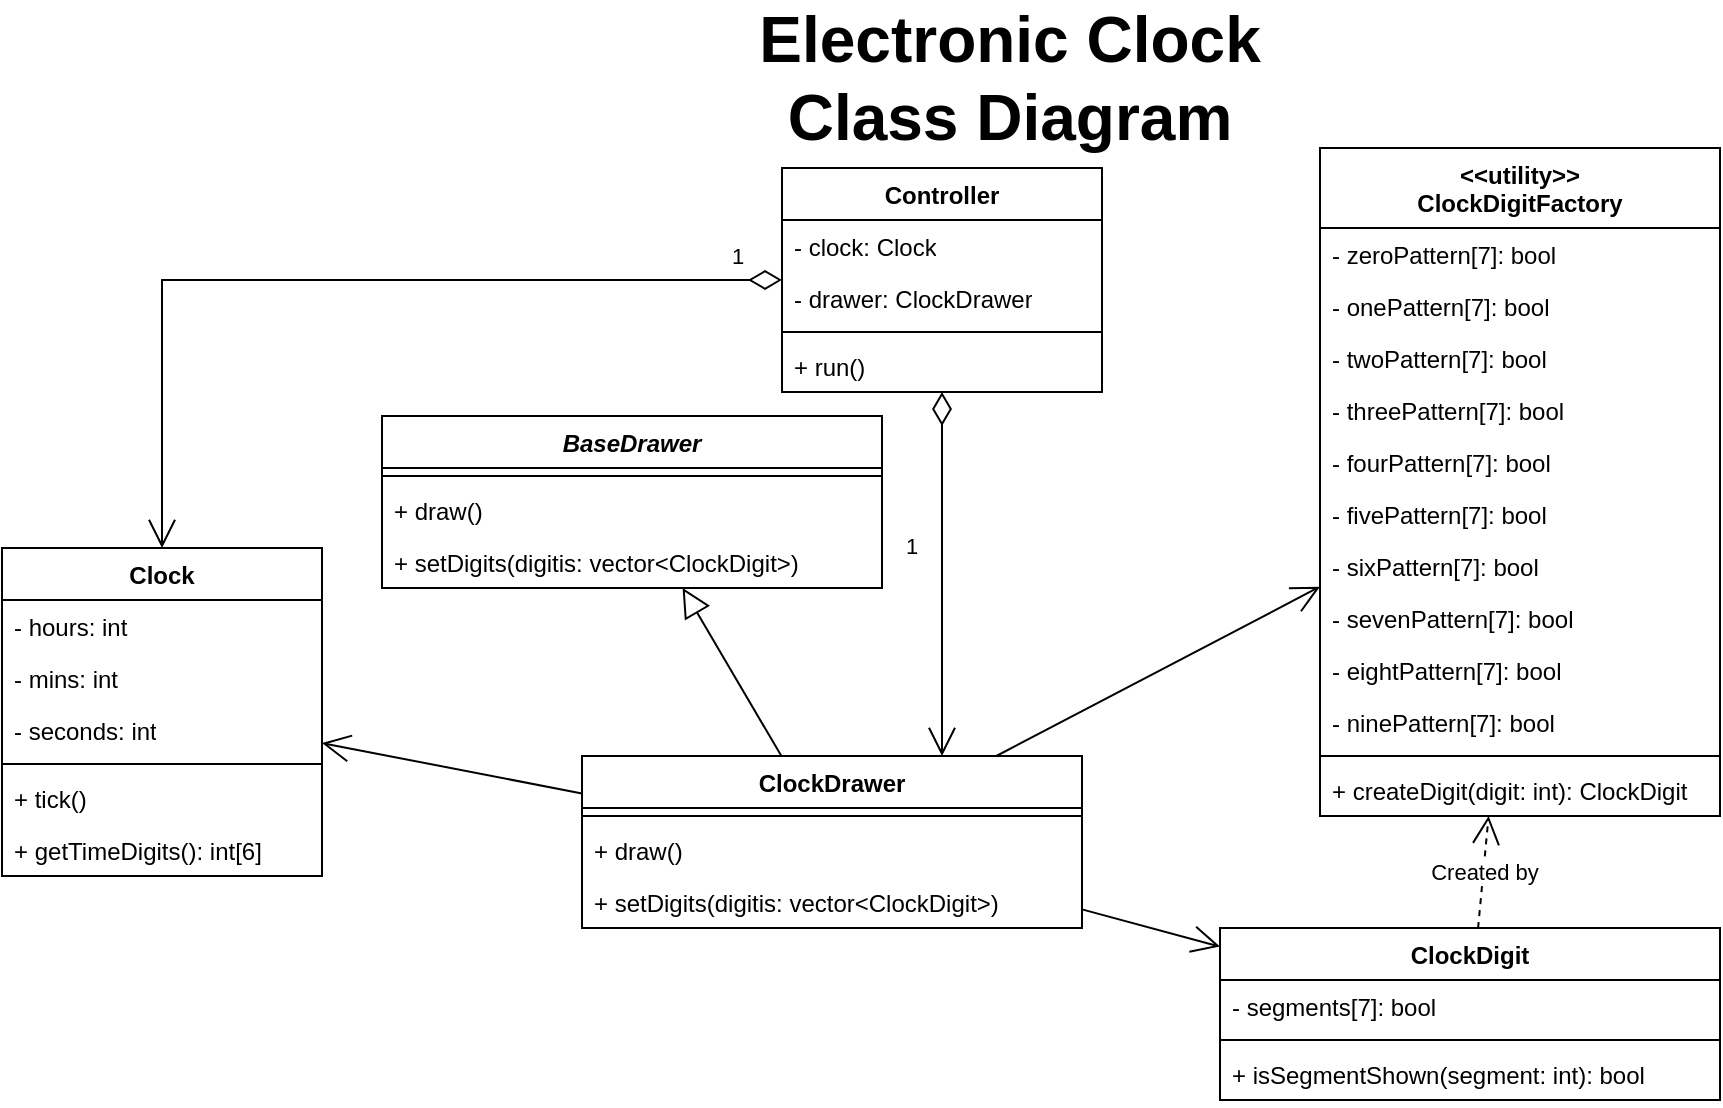 <mxfile version="21.3.5" type="device">
  <diagram name="Страница 1" id="pEO_j2EQ6qFxEmSEYGHo">
    <mxGraphModel dx="1877" dy="549" grid="1" gridSize="10" guides="1" tooltips="1" connect="1" arrows="1" fold="1" page="1" pageScale="1" pageWidth="827" pageHeight="1169" math="0" shadow="0">
      <root>
        <mxCell id="0" />
        <mxCell id="1" parent="0" />
        <mxCell id="ffGDr8bCtfVIgtPdBpXR-5" value="Electronic Clock Class Diagram" style="text;html=1;strokeColor=none;fillColor=none;align=center;verticalAlign=middle;whiteSpace=wrap;rounded=0;fontSize=32;fontStyle=1" parent="1" vertex="1">
          <mxGeometry x="259" y="10" width="310" height="70" as="geometry" />
        </mxCell>
        <mxCell id="ffGDr8bCtfVIgtPdBpXR-12" value="Clock" style="swimlane;fontStyle=1;align=center;verticalAlign=top;childLayout=stackLayout;horizontal=1;startSize=26;horizontalStack=0;resizeParent=1;resizeParentMax=0;resizeLast=0;collapsible=1;marginBottom=0;whiteSpace=wrap;html=1;" parent="1" vertex="1">
          <mxGeometry x="-90" y="280" width="160" height="164" as="geometry" />
        </mxCell>
        <mxCell id="w8gC6Pgou5bO-tuiGKOU-5" value="- hours: int" style="text;strokeColor=none;fillColor=none;align=left;verticalAlign=top;spacingLeft=4;spacingRight=4;overflow=hidden;rotatable=0;points=[[0,0.5],[1,0.5]];portConstraint=eastwest;whiteSpace=wrap;html=1;" parent="ffGDr8bCtfVIgtPdBpXR-12" vertex="1">
          <mxGeometry y="26" width="160" height="26" as="geometry" />
        </mxCell>
        <mxCell id="ffGDr8bCtfVIgtPdBpXR-13" value="- mins: int" style="text;strokeColor=none;fillColor=none;align=left;verticalAlign=top;spacingLeft=4;spacingRight=4;overflow=hidden;rotatable=0;points=[[0,0.5],[1,0.5]];portConstraint=eastwest;whiteSpace=wrap;html=1;" parent="ffGDr8bCtfVIgtPdBpXR-12" vertex="1">
          <mxGeometry y="52" width="160" height="26" as="geometry" />
        </mxCell>
        <mxCell id="w8gC6Pgou5bO-tuiGKOU-6" value="- seconds: int" style="text;strokeColor=none;fillColor=none;align=left;verticalAlign=top;spacingLeft=4;spacingRight=4;overflow=hidden;rotatable=0;points=[[0,0.5],[1,0.5]];portConstraint=eastwest;whiteSpace=wrap;html=1;" parent="ffGDr8bCtfVIgtPdBpXR-12" vertex="1">
          <mxGeometry y="78" width="160" height="26" as="geometry" />
        </mxCell>
        <mxCell id="ffGDr8bCtfVIgtPdBpXR-14" value="" style="line;strokeWidth=1;fillColor=none;align=left;verticalAlign=middle;spacingTop=-1;spacingLeft=3;spacingRight=3;rotatable=0;labelPosition=right;points=[];portConstraint=eastwest;strokeColor=inherit;" parent="ffGDr8bCtfVIgtPdBpXR-12" vertex="1">
          <mxGeometry y="104" width="160" height="8" as="geometry" />
        </mxCell>
        <mxCell id="LWtCfERro_clsTXi9q6C-1" value="+ tick()" style="text;strokeColor=none;fillColor=none;align=left;verticalAlign=top;spacingLeft=4;spacingRight=4;overflow=hidden;rotatable=0;points=[[0,0.5],[1,0.5]];portConstraint=eastwest;whiteSpace=wrap;html=1;" parent="ffGDr8bCtfVIgtPdBpXR-12" vertex="1">
          <mxGeometry y="112" width="160" height="26" as="geometry" />
        </mxCell>
        <mxCell id="ffGDr8bCtfVIgtPdBpXR-15" value="+ getTimeDigits(): int[6]" style="text;strokeColor=none;fillColor=none;align=left;verticalAlign=top;spacingLeft=4;spacingRight=4;overflow=hidden;rotatable=0;points=[[0,0.5],[1,0.5]];portConstraint=eastwest;whiteSpace=wrap;html=1;" parent="ffGDr8bCtfVIgtPdBpXR-12" vertex="1">
          <mxGeometry y="138" width="160" height="26" as="geometry" />
        </mxCell>
        <mxCell id="LWtCfERro_clsTXi9q6C-3" value="" style="endArrow=open;endFill=1;endSize=12;html=1;rounded=0;" parent="1" source="LWtCfERro_clsTXi9q6C-7" target="ffGDr8bCtfVIgtPdBpXR-12" edge="1">
          <mxGeometry width="160" relative="1" as="geometry">
            <mxPoint x="408.4" y="309.6" as="sourcePoint" />
            <mxPoint x="430" y="470" as="targetPoint" />
          </mxGeometry>
        </mxCell>
        <mxCell id="LWtCfERro_clsTXi9q6C-7" value="ClockDrawer" style="swimlane;fontStyle=1;align=center;verticalAlign=top;childLayout=stackLayout;horizontal=1;startSize=26;horizontalStack=0;resizeParent=1;resizeParentMax=0;resizeLast=0;collapsible=1;marginBottom=0;whiteSpace=wrap;html=1;" parent="1" vertex="1">
          <mxGeometry x="200" y="384" width="250" height="86" as="geometry" />
        </mxCell>
        <mxCell id="LWtCfERro_clsTXi9q6C-9" value="" style="line;strokeWidth=1;fillColor=none;align=left;verticalAlign=middle;spacingTop=-1;spacingLeft=3;spacingRight=3;rotatable=0;labelPosition=right;points=[];portConstraint=eastwest;strokeColor=inherit;" parent="LWtCfERro_clsTXi9q6C-7" vertex="1">
          <mxGeometry y="26" width="250" height="8" as="geometry" />
        </mxCell>
        <mxCell id="LWtCfERro_clsTXi9q6C-10" value="+ draw()" style="text;strokeColor=none;fillColor=none;align=left;verticalAlign=top;spacingLeft=4;spacingRight=4;overflow=hidden;rotatable=0;points=[[0,0.5],[1,0.5]];portConstraint=eastwest;whiteSpace=wrap;html=1;" parent="LWtCfERro_clsTXi9q6C-7" vertex="1">
          <mxGeometry y="34" width="250" height="26" as="geometry" />
        </mxCell>
        <mxCell id="zUOMEFNpAB9mm9twxYRh-3" value="+ setDigits(digitis: vector&amp;lt;ClockDigit&amp;gt;)" style="text;strokeColor=none;fillColor=none;align=left;verticalAlign=top;spacingLeft=4;spacingRight=4;overflow=hidden;rotatable=0;points=[[0,0.5],[1,0.5]];portConstraint=eastwest;whiteSpace=wrap;html=1;" vertex="1" parent="LWtCfERro_clsTXi9q6C-7">
          <mxGeometry y="60" width="250" height="26" as="geometry" />
        </mxCell>
        <mxCell id="LWtCfERro_clsTXi9q6C-23" value="ClockDigit" style="swimlane;fontStyle=1;align=center;verticalAlign=top;childLayout=stackLayout;horizontal=1;startSize=26;horizontalStack=0;resizeParent=1;resizeParentMax=0;resizeLast=0;collapsible=1;marginBottom=0;whiteSpace=wrap;html=1;" parent="1" vertex="1">
          <mxGeometry x="519" y="470" width="250" height="86" as="geometry" />
        </mxCell>
        <mxCell id="LWtCfERro_clsTXi9q6C-24" value="- segments[7]: bool" style="text;strokeColor=none;fillColor=none;align=left;verticalAlign=top;spacingLeft=4;spacingRight=4;overflow=hidden;rotatable=0;points=[[0,0.5],[1,0.5]];portConstraint=eastwest;whiteSpace=wrap;html=1;" parent="LWtCfERro_clsTXi9q6C-23" vertex="1">
          <mxGeometry y="26" width="250" height="26" as="geometry" />
        </mxCell>
        <mxCell id="LWtCfERro_clsTXi9q6C-50" value="" style="line;strokeWidth=1;fillColor=none;align=left;verticalAlign=middle;spacingTop=-1;spacingLeft=3;spacingRight=3;rotatable=0;labelPosition=right;points=[];portConstraint=eastwest;strokeColor=inherit;" parent="LWtCfERro_clsTXi9q6C-23" vertex="1">
          <mxGeometry y="52" width="250" height="8" as="geometry" />
        </mxCell>
        <mxCell id="LWtCfERro_clsTXi9q6C-42" value="+ isSegmentShown(segment: int): bool" style="text;strokeColor=none;fillColor=none;align=left;verticalAlign=top;spacingLeft=4;spacingRight=4;overflow=hidden;rotatable=0;points=[[0,0.5],[1,0.5]];portConstraint=eastwest;whiteSpace=wrap;html=1;" parent="LWtCfERro_clsTXi9q6C-23" vertex="1">
          <mxGeometry y="60" width="250" height="26" as="geometry" />
        </mxCell>
        <mxCell id="LWtCfERro_clsTXi9q6C-30" value="&amp;lt;&amp;lt;utility&amp;gt;&amp;gt;&lt;br&gt;ClockDigitFactory" style="swimlane;fontStyle=1;align=center;verticalAlign=top;childLayout=stackLayout;horizontal=1;startSize=40;horizontalStack=0;resizeParent=1;resizeParentMax=0;resizeLast=0;collapsible=1;marginBottom=0;whiteSpace=wrap;html=1;" parent="1" vertex="1">
          <mxGeometry x="569" y="80" width="200" height="334" as="geometry" />
        </mxCell>
        <mxCell id="LWtCfERro_clsTXi9q6C-31" value="- zeroPattern[7]: bool" style="text;strokeColor=none;fillColor=none;align=left;verticalAlign=top;spacingLeft=4;spacingRight=4;overflow=hidden;rotatable=0;points=[[0,0.5],[1,0.5]];portConstraint=eastwest;whiteSpace=wrap;html=1;" parent="LWtCfERro_clsTXi9q6C-30" vertex="1">
          <mxGeometry y="40" width="200" height="26" as="geometry" />
        </mxCell>
        <mxCell id="LWtCfERro_clsTXi9q6C-51" value="- onePattern[7]: bool" style="text;strokeColor=none;fillColor=none;align=left;verticalAlign=top;spacingLeft=4;spacingRight=4;overflow=hidden;rotatable=0;points=[[0,0.5],[1,0.5]];portConstraint=eastwest;whiteSpace=wrap;html=1;" parent="LWtCfERro_clsTXi9q6C-30" vertex="1">
          <mxGeometry y="66" width="200" height="26" as="geometry" />
        </mxCell>
        <mxCell id="LWtCfERro_clsTXi9q6C-52" value="- twoPattern[7]: bool" style="text;strokeColor=none;fillColor=none;align=left;verticalAlign=top;spacingLeft=4;spacingRight=4;overflow=hidden;rotatable=0;points=[[0,0.5],[1,0.5]];portConstraint=eastwest;whiteSpace=wrap;html=1;" parent="LWtCfERro_clsTXi9q6C-30" vertex="1">
          <mxGeometry y="92" width="200" height="26" as="geometry" />
        </mxCell>
        <mxCell id="LWtCfERro_clsTXi9q6C-53" value="- threePattern[7]: bool" style="text;strokeColor=none;fillColor=none;align=left;verticalAlign=top;spacingLeft=4;spacingRight=4;overflow=hidden;rotatable=0;points=[[0,0.5],[1,0.5]];portConstraint=eastwest;whiteSpace=wrap;html=1;" parent="LWtCfERro_clsTXi9q6C-30" vertex="1">
          <mxGeometry y="118" width="200" height="26" as="geometry" />
        </mxCell>
        <mxCell id="LWtCfERro_clsTXi9q6C-54" value="- fourPattern[7]: bool" style="text;strokeColor=none;fillColor=none;align=left;verticalAlign=top;spacingLeft=4;spacingRight=4;overflow=hidden;rotatable=0;points=[[0,0.5],[1,0.5]];portConstraint=eastwest;whiteSpace=wrap;html=1;" parent="LWtCfERro_clsTXi9q6C-30" vertex="1">
          <mxGeometry y="144" width="200" height="26" as="geometry" />
        </mxCell>
        <mxCell id="LWtCfERro_clsTXi9q6C-55" value="- fivePattern[7]: bool" style="text;strokeColor=none;fillColor=none;align=left;verticalAlign=top;spacingLeft=4;spacingRight=4;overflow=hidden;rotatable=0;points=[[0,0.5],[1,0.5]];portConstraint=eastwest;whiteSpace=wrap;html=1;" parent="LWtCfERro_clsTXi9q6C-30" vertex="1">
          <mxGeometry y="170" width="200" height="26" as="geometry" />
        </mxCell>
        <mxCell id="LWtCfERro_clsTXi9q6C-56" value="- sixPattern[7]: bool" style="text;strokeColor=none;fillColor=none;align=left;verticalAlign=top;spacingLeft=4;spacingRight=4;overflow=hidden;rotatable=0;points=[[0,0.5],[1,0.5]];portConstraint=eastwest;whiteSpace=wrap;html=1;" parent="LWtCfERro_clsTXi9q6C-30" vertex="1">
          <mxGeometry y="196" width="200" height="26" as="geometry" />
        </mxCell>
        <mxCell id="LWtCfERro_clsTXi9q6C-58" value="- sevenPattern[7]: bool" style="text;strokeColor=none;fillColor=none;align=left;verticalAlign=top;spacingLeft=4;spacingRight=4;overflow=hidden;rotatable=0;points=[[0,0.5],[1,0.5]];portConstraint=eastwest;whiteSpace=wrap;html=1;" parent="LWtCfERro_clsTXi9q6C-30" vertex="1">
          <mxGeometry y="222" width="200" height="26" as="geometry" />
        </mxCell>
        <mxCell id="LWtCfERro_clsTXi9q6C-59" value="- eightPattern[7]: bool" style="text;strokeColor=none;fillColor=none;align=left;verticalAlign=top;spacingLeft=4;spacingRight=4;overflow=hidden;rotatable=0;points=[[0,0.5],[1,0.5]];portConstraint=eastwest;whiteSpace=wrap;html=1;" parent="LWtCfERro_clsTXi9q6C-30" vertex="1">
          <mxGeometry y="248" width="200" height="26" as="geometry" />
        </mxCell>
        <mxCell id="LWtCfERro_clsTXi9q6C-60" value="- ninePattern[7]: bool" style="text;strokeColor=none;fillColor=none;align=left;verticalAlign=top;spacingLeft=4;spacingRight=4;overflow=hidden;rotatable=0;points=[[0,0.5],[1,0.5]];portConstraint=eastwest;whiteSpace=wrap;html=1;" parent="LWtCfERro_clsTXi9q6C-30" vertex="1">
          <mxGeometry y="274" width="200" height="26" as="geometry" />
        </mxCell>
        <mxCell id="LWtCfERro_clsTXi9q6C-32" value="" style="line;strokeWidth=1;fillColor=none;align=left;verticalAlign=middle;spacingTop=-1;spacingLeft=3;spacingRight=3;rotatable=0;labelPosition=right;points=[];portConstraint=eastwest;strokeColor=inherit;" parent="LWtCfERro_clsTXi9q6C-30" vertex="1">
          <mxGeometry y="300" width="200" height="8" as="geometry" />
        </mxCell>
        <mxCell id="LWtCfERro_clsTXi9q6C-33" value="+ createDigit(digit: int): ClockDigit" style="text;strokeColor=none;fillColor=none;align=left;verticalAlign=top;spacingLeft=4;spacingRight=4;overflow=hidden;rotatable=0;points=[[0,0.5],[1,0.5]];portConstraint=eastwest;whiteSpace=wrap;html=1;" parent="LWtCfERro_clsTXi9q6C-30" vertex="1">
          <mxGeometry y="308" width="200" height="26" as="geometry" />
        </mxCell>
        <mxCell id="LWtCfERro_clsTXi9q6C-34" value="Created by" style="endArrow=open;endSize=12;dashed=1;html=1;rounded=0;" parent="1" source="LWtCfERro_clsTXi9q6C-23" target="LWtCfERro_clsTXi9q6C-30" edge="1">
          <mxGeometry width="160" relative="1" as="geometry">
            <mxPoint x="630" y="510" as="sourcePoint" />
            <mxPoint x="790" y="510" as="targetPoint" />
          </mxGeometry>
        </mxCell>
        <mxCell id="LWtCfERro_clsTXi9q6C-35" value="" style="endArrow=open;endFill=1;endSize=12;html=1;rounded=0;" parent="1" source="LWtCfERro_clsTXi9q6C-7" target="LWtCfERro_clsTXi9q6C-23" edge="1">
          <mxGeometry width="160" relative="1" as="geometry">
            <mxPoint x="440" y="500" as="sourcePoint" />
            <mxPoint x="600" y="500" as="targetPoint" />
          </mxGeometry>
        </mxCell>
        <mxCell id="LWtCfERro_clsTXi9q6C-36" value="" style="endArrow=open;endFill=1;endSize=12;html=1;rounded=0;" parent="1" source="LWtCfERro_clsTXi9q6C-7" target="LWtCfERro_clsTXi9q6C-30" edge="1">
          <mxGeometry width="160" relative="1" as="geometry">
            <mxPoint x="440" y="500" as="sourcePoint" />
            <mxPoint x="600" y="500" as="targetPoint" />
          </mxGeometry>
        </mxCell>
        <mxCell id="LWtCfERro_clsTXi9q6C-61" value="Controller" style="swimlane;fontStyle=1;align=center;verticalAlign=top;childLayout=stackLayout;horizontal=1;startSize=26;horizontalStack=0;resizeParent=1;resizeParentMax=0;resizeLast=0;collapsible=1;marginBottom=0;whiteSpace=wrap;html=1;" parent="1" vertex="1">
          <mxGeometry x="300" y="90" width="160" height="112" as="geometry" />
        </mxCell>
        <mxCell id="LWtCfERro_clsTXi9q6C-62" value="- clock: Clock" style="text;strokeColor=none;fillColor=none;align=left;verticalAlign=top;spacingLeft=4;spacingRight=4;overflow=hidden;rotatable=0;points=[[0,0.5],[1,0.5]];portConstraint=eastwest;whiteSpace=wrap;html=1;" parent="LWtCfERro_clsTXi9q6C-61" vertex="1">
          <mxGeometry y="26" width="160" height="26" as="geometry" />
        </mxCell>
        <mxCell id="LWtCfERro_clsTXi9q6C-68" value="- drawer: ClockDrawer" style="text;strokeColor=none;fillColor=none;align=left;verticalAlign=top;spacingLeft=4;spacingRight=4;overflow=hidden;rotatable=0;points=[[0,0.5],[1,0.5]];portConstraint=eastwest;whiteSpace=wrap;html=1;" parent="LWtCfERro_clsTXi9q6C-61" vertex="1">
          <mxGeometry y="52" width="160" height="26" as="geometry" />
        </mxCell>
        <mxCell id="LWtCfERro_clsTXi9q6C-63" value="" style="line;strokeWidth=1;fillColor=none;align=left;verticalAlign=middle;spacingTop=-1;spacingLeft=3;spacingRight=3;rotatable=0;labelPosition=right;points=[];portConstraint=eastwest;strokeColor=inherit;" parent="LWtCfERro_clsTXi9q6C-61" vertex="1">
          <mxGeometry y="78" width="160" height="8" as="geometry" />
        </mxCell>
        <mxCell id="LWtCfERro_clsTXi9q6C-64" value="+ run()" style="text;strokeColor=none;fillColor=none;align=left;verticalAlign=top;spacingLeft=4;spacingRight=4;overflow=hidden;rotatable=0;points=[[0,0.5],[1,0.5]];portConstraint=eastwest;whiteSpace=wrap;html=1;" parent="LWtCfERro_clsTXi9q6C-61" vertex="1">
          <mxGeometry y="86" width="160" height="26" as="geometry" />
        </mxCell>
        <mxCell id="LWtCfERro_clsTXi9q6C-65" value="1" style="endArrow=open;html=1;endSize=12;startArrow=diamondThin;startSize=14;startFill=0;edgeStyle=orthogonalEdgeStyle;align=left;verticalAlign=bottom;rounded=0;" parent="1" source="LWtCfERro_clsTXi9q6C-61" target="ffGDr8bCtfVIgtPdBpXR-12" edge="1">
          <mxGeometry x="-0.878" y="-3" relative="1" as="geometry">
            <mxPoint x="99" y="200" as="sourcePoint" />
            <mxPoint x="259" y="200" as="targetPoint" />
            <mxPoint as="offset" />
          </mxGeometry>
        </mxCell>
        <mxCell id="LWtCfERro_clsTXi9q6C-67" value="1" style="endArrow=open;html=1;endSize=12;startArrow=diamondThin;startSize=14;startFill=0;edgeStyle=orthogonalEdgeStyle;align=left;verticalAlign=bottom;rounded=0;" parent="1" source="LWtCfERro_clsTXi9q6C-61" target="LWtCfERro_clsTXi9q6C-7" edge="1">
          <mxGeometry x="-0.053" y="-20" relative="1" as="geometry">
            <mxPoint x="190" y="370" as="sourcePoint" />
            <mxPoint x="350" y="370" as="targetPoint" />
            <mxPoint as="offset" />
            <Array as="points">
              <mxPoint x="380" y="340" />
              <mxPoint x="380" y="340" />
            </Array>
          </mxGeometry>
        </mxCell>
        <mxCell id="MYCjfLcqVDIhCFZjYS7P-1" value="&lt;i&gt;BaseDrawer&lt;/i&gt;" style="swimlane;fontStyle=1;align=center;verticalAlign=top;childLayout=stackLayout;horizontal=1;startSize=26;horizontalStack=0;resizeParent=1;resizeParentMax=0;resizeLast=0;collapsible=1;marginBottom=0;whiteSpace=wrap;html=1;" parent="1" vertex="1">
          <mxGeometry x="100" y="214" width="250" height="86" as="geometry" />
        </mxCell>
        <mxCell id="MYCjfLcqVDIhCFZjYS7P-3" value="" style="line;strokeWidth=1;fillColor=none;align=left;verticalAlign=middle;spacingTop=-1;spacingLeft=3;spacingRight=3;rotatable=0;labelPosition=right;points=[];portConstraint=eastwest;strokeColor=inherit;" parent="MYCjfLcqVDIhCFZjYS7P-1" vertex="1">
          <mxGeometry y="26" width="250" height="8" as="geometry" />
        </mxCell>
        <mxCell id="MYCjfLcqVDIhCFZjYS7P-4" value="+ draw()" style="text;strokeColor=none;fillColor=none;align=left;verticalAlign=top;spacingLeft=4;spacingRight=4;overflow=hidden;rotatable=0;points=[[0,0.5],[1,0.5]];portConstraint=eastwest;whiteSpace=wrap;html=1;" parent="MYCjfLcqVDIhCFZjYS7P-1" vertex="1">
          <mxGeometry y="34" width="250" height="26" as="geometry" />
        </mxCell>
        <mxCell id="zUOMEFNpAB9mm9twxYRh-1" value="+ setDigits(digitis: vector&amp;lt;ClockDigit&amp;gt;)" style="text;strokeColor=none;fillColor=none;align=left;verticalAlign=top;spacingLeft=4;spacingRight=4;overflow=hidden;rotatable=0;points=[[0,0.5],[1,0.5]];portConstraint=eastwest;whiteSpace=wrap;html=1;" vertex="1" parent="MYCjfLcqVDIhCFZjYS7P-1">
          <mxGeometry y="60" width="250" height="26" as="geometry" />
        </mxCell>
        <mxCell id="MYCjfLcqVDIhCFZjYS7P-5" value="" style="endArrow=block;endFill=0;endSize=12;html=1;rounded=0;" parent="1" source="LWtCfERro_clsTXi9q6C-7" target="MYCjfLcqVDIhCFZjYS7P-1" edge="1">
          <mxGeometry width="160" relative="1" as="geometry">
            <mxPoint x="330" y="290" as="sourcePoint" />
            <mxPoint x="490" y="290" as="targetPoint" />
          </mxGeometry>
        </mxCell>
      </root>
    </mxGraphModel>
  </diagram>
</mxfile>
